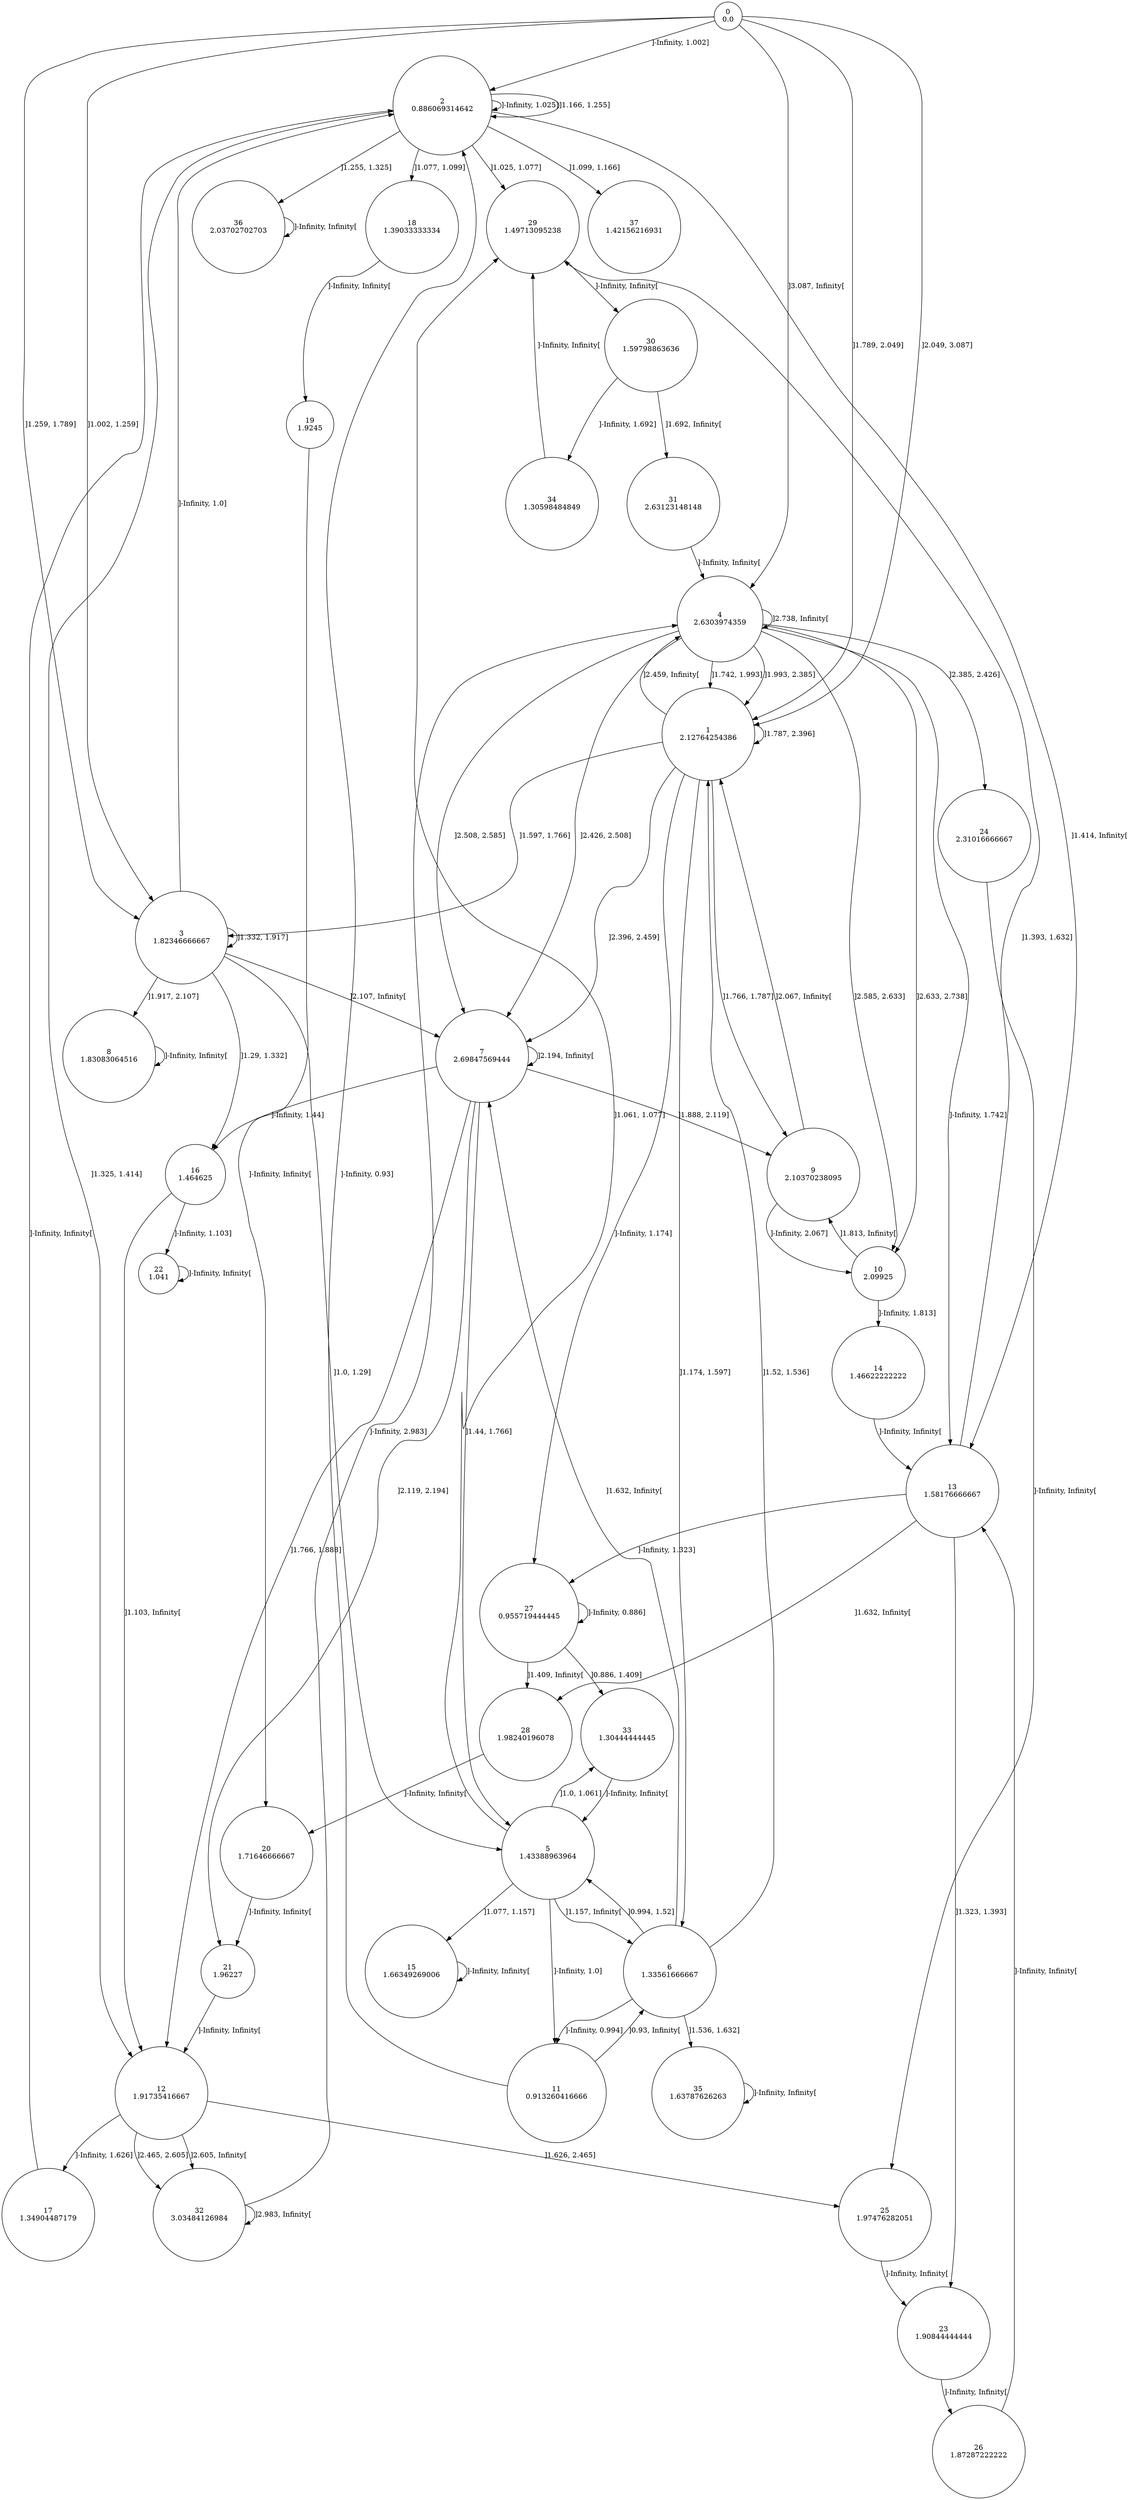 digraph a {
0 [shape=circle, label="0\n0.0"];
	0 -> 2 [label="]-Infinity, 1.002]"];
	0 -> 3 [label="]1.002, 1.259]"];
	0 -> 3 [label="]1.259, 1.789]"];
	0 -> 1 [label="]1.789, 2.049]"];
	0 -> 1 [label="]2.049, 3.087]"];
	0 -> 4 [label="]3.087, Infinity["];
1 [shape=circle, label="1\n2.12764254386"];
	1 -> 27 [label="]-Infinity, 1.174]"];
	1 -> 6 [label="]1.174, 1.597]"];
	1 -> 3 [label="]1.597, 1.766]"];
	1 -> 9 [label="]1.766, 1.787]"];
	1 -> 1 [label="]1.787, 2.396]"];
	1 -> 7 [label="]2.396, 2.459]"];
	1 -> 4 [label="]2.459, Infinity["];
2 [shape=circle, label="2\n0.886069314642"];
	2 -> 2 [label="]-Infinity, 1.025]"];
	2 -> 29 [label="]1.025, 1.077]"];
	2 -> 18 [label="]1.077, 1.099]"];
	2 -> 37 [label="]1.099, 1.166]"];
	2 -> 2 [label="]1.166, 1.255]"];
	2 -> 36 [label="]1.255, 1.325]"];
	2 -> 12 [label="]1.325, 1.414]"];
	2 -> 13 [label="]1.414, Infinity["];
3 [shape=circle, label="3\n1.82346666667"];
	3 -> 2 [label="]-Infinity, 1.0]"];
	3 -> 5 [label="]1.0, 1.29]"];
	3 -> 16 [label="]1.29, 1.332]"];
	3 -> 3 [label="]1.332, 1.917]"];
	3 -> 8 [label="]1.917, 2.107]"];
	3 -> 7 [label="]2.107, Infinity["];
4 [shape=circle, label="4\n2.6303974359"];
	4 -> 13 [label="]-Infinity, 1.742]"];
	4 -> 1 [label="]1.742, 1.993]"];
	4 -> 1 [label="]1.993, 2.385]"];
	4 -> 24 [label="]2.385, 2.426]"];
	4 -> 7 [label="]2.426, 2.508]"];
	4 -> 7 [label="]2.508, 2.585]"];
	4 -> 10 [label="]2.585, 2.633]"];
	4 -> 10 [label="]2.633, 2.738]"];
	4 -> 4 [label="]2.738, Infinity["];
5 [shape=circle, label="5\n1.43388963964"];
	5 -> 11 [label="]-Infinity, 1.0]"];
	5 -> 33 [label="]1.0, 1.061]"];
	5 -> 29 [label="]1.061, 1.077]"];
	5 -> 15 [label="]1.077, 1.157]"];
	5 -> 6 [label="]1.157, Infinity["];
6 [shape=circle, label="6\n1.33561666667"];
	6 -> 11 [label="]-Infinity, 0.994]"];
	6 -> 5 [label="]0.994, 1.52]"];
	6 -> 1 [label="]1.52, 1.536]"];
	6 -> 35 [label="]1.536, 1.632]"];
	6 -> 7 [label="]1.632, Infinity["];
7 [shape=circle, label="7\n2.69847569444"];
	7 -> 16 [label="]-Infinity, 1.44]"];
	7 -> 5 [label="]1.44, 1.766]"];
	7 -> 12 [label="]1.766, 1.888]"];
	7 -> 9 [label="]1.888, 2.119]"];
	7 -> 21 [label="]2.119, 2.194]"];
	7 -> 7 [label="]2.194, Infinity["];
8 [shape=circle, label="8\n1.83083064516"];
	8 -> 8 [label="]-Infinity, Infinity["];
9 [shape=circle, label="9\n2.10370238095"];
	9 -> 10 [label="]-Infinity, 2.067]"];
	9 -> 1 [label="]2.067, Infinity["];
10 [shape=circle, label="10\n2.09925"];
	10 -> 14 [label="]-Infinity, 1.813]"];
	10 -> 9 [label="]1.813, Infinity["];
11 [shape=circle, label="11\n0.913260416666"];
	11 -> 2 [label="]-Infinity, 0.93]"];
	11 -> 6 [label="]0.93, Infinity["];
12 [shape=circle, label="12\n1.91735416667"];
	12 -> 17 [label="]-Infinity, 1.626]"];
	12 -> 25 [label="]1.626, 2.465]"];
	12 -> 32 [label="]2.465, 2.605]"];
	12 -> 32 [label="]2.605, Infinity["];
13 [shape=circle, label="13\n1.58176666667"];
	13 -> 27 [label="]-Infinity, 1.323]"];
	13 -> 23 [label="]1.323, 1.393]"];
	13 -> 29 [label="]1.393, 1.632]"];
	13 -> 28 [label="]1.632, Infinity["];
14 [shape=circle, label="14\n1.46622222222"];
	14 -> 13 [label="]-Infinity, Infinity["];
15 [shape=circle, label="15\n1.66349269006"];
	15 -> 15 [label="]-Infinity, Infinity["];
16 [shape=circle, label="16\n1.464625"];
	16 -> 22 [label="]-Infinity, 1.103]"];
	16 -> 12 [label="]1.103, Infinity["];
17 [shape=circle, label="17\n1.34904487179"];
	17 -> 2 [label="]-Infinity, Infinity["];
18 [shape=circle, label="18\n1.39033333334"];
	18 -> 19 [label="]-Infinity, Infinity["];
19 [shape=circle, label="19\n1.9245"];
	19 -> 20 [label="]-Infinity, Infinity["];
20 [shape=circle, label="20\n1.71646666667"];
	20 -> 21 [label="]-Infinity, Infinity["];
21 [shape=circle, label="21\n1.96227"];
	21 -> 12 [label="]-Infinity, Infinity["];
22 [shape=circle, label="22\n1.041"];
	22 -> 22 [label="]-Infinity, Infinity["];
23 [shape=circle, label="23\n1.90844444444"];
	23 -> 26 [label="]-Infinity, Infinity["];
24 [shape=circle, label="24\n2.31016666667"];
	24 -> 25 [label="]-Infinity, Infinity["];
25 [shape=circle, label="25\n1.97476282051"];
	25 -> 23 [label="]-Infinity, Infinity["];
26 [shape=circle, label="26\n1.87287222222"];
	26 -> 13 [label="]-Infinity, Infinity["];
27 [shape=circle, label="27\n0.955719444445"];
	27 -> 27 [label="]-Infinity, 0.886]"];
	27 -> 33 [label="]0.886, 1.409]"];
	27 -> 28 [label="]1.409, Infinity["];
28 [shape=circle, label="28\n1.98240196078"];
	28 -> 20 [label="]-Infinity, Infinity["];
29 [shape=circle, label="29\n1.49713095238"];
	29 -> 30 [label="]-Infinity, Infinity["];
30 [shape=circle, label="30\n1.59798863636"];
	30 -> 34 [label="]-Infinity, 1.692]"];
	30 -> 31 [label="]1.692, Infinity["];
31 [shape=circle, label="31\n2.63123148148"];
	31 -> 4 [label="]-Infinity, Infinity["];
32 [shape=circle, label="32\n3.03484126984"];
	32 -> 4 [label="]-Infinity, 2.983]"];
	32 -> 32 [label="]2.983, Infinity["];
33 [shape=circle, label="33\n1.30444444445"];
	33 -> 5 [label="]-Infinity, Infinity["];
34 [shape=circle, label="34\n1.30598484849"];
	34 -> 29 [label="]-Infinity, Infinity["];
35 [shape=circle, label="35\n1.63787626263"];
	35 -> 35 [label="]-Infinity, Infinity["];
36 [shape=circle, label="36\n2.03702702703"];
	36 -> 36 [label="]-Infinity, Infinity["];
37 [shape=circle, label="37\n1.42156216931"];
}
